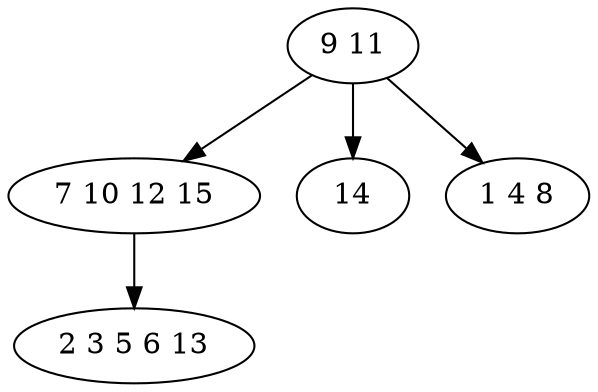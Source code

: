 digraph true_tree {
	"0" -> "1"
	"1" -> "2"
	"0" -> "3"
	"0" -> "4"
	"0" [label="9 11"];
	"1" [label="7 10 12 15"];
	"2" [label="2 3 5 6 13"];
	"3" [label="14"];
	"4" [label="1 4 8"];
}
